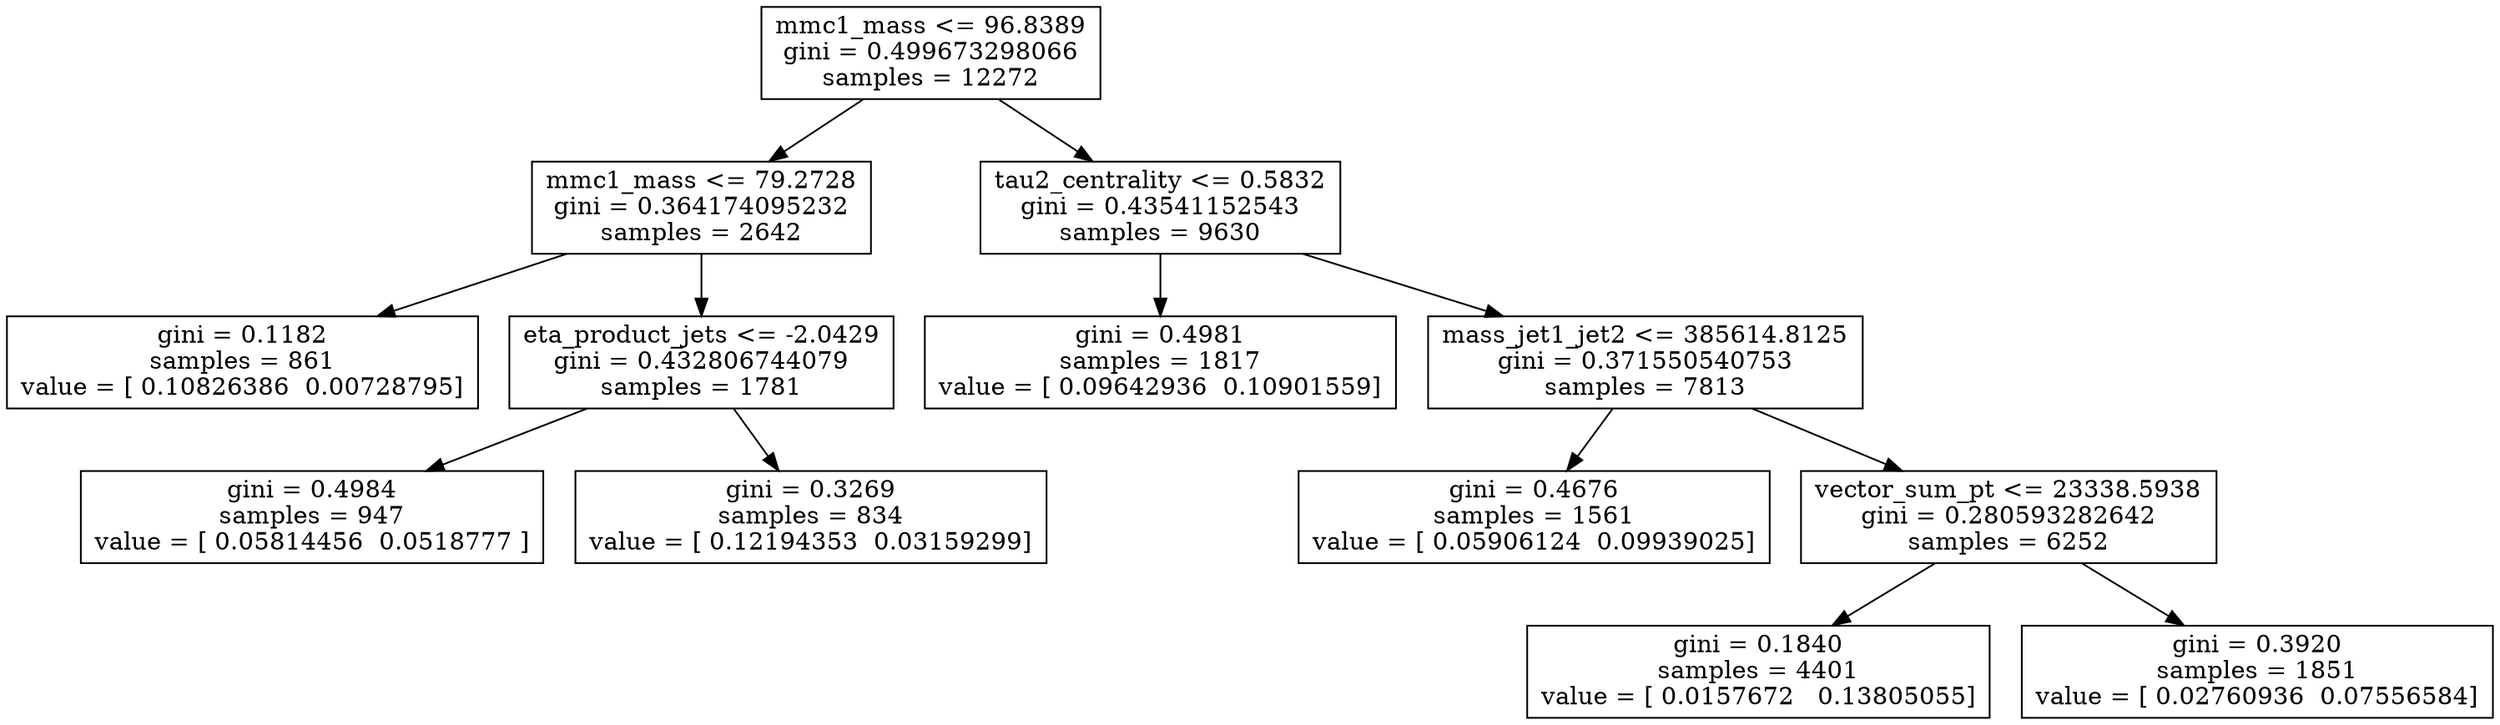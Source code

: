 digraph Tree {
0 [label="mmc1_mass <= 96.8389\ngini = 0.499673298066\nsamples = 12272", shape="box"] ;
1 [label="mmc1_mass <= 79.2728\ngini = 0.364174095232\nsamples = 2642", shape="box"] ;
0 -> 1 ;
2 [label="gini = 0.1182\nsamples = 861\nvalue = [ 0.10826386  0.00728795]", shape="box"] ;
1 -> 2 ;
3 [label="eta_product_jets <= -2.0429\ngini = 0.432806744079\nsamples = 1781", shape="box"] ;
1 -> 3 ;
4 [label="gini = 0.4984\nsamples = 947\nvalue = [ 0.05814456  0.0518777 ]", shape="box"] ;
3 -> 4 ;
5 [label="gini = 0.3269\nsamples = 834\nvalue = [ 0.12194353  0.03159299]", shape="box"] ;
3 -> 5 ;
6 [label="tau2_centrality <= 0.5832\ngini = 0.43541152543\nsamples = 9630", shape="box"] ;
0 -> 6 ;
7 [label="gini = 0.4981\nsamples = 1817\nvalue = [ 0.09642936  0.10901559]", shape="box"] ;
6 -> 7 ;
8 [label="mass_jet1_jet2 <= 385614.8125\ngini = 0.371550540753\nsamples = 7813", shape="box"] ;
6 -> 8 ;
9 [label="gini = 0.4676\nsamples = 1561\nvalue = [ 0.05906124  0.09939025]", shape="box"] ;
8 -> 9 ;
10 [label="vector_sum_pt <= 23338.5938\ngini = 0.280593282642\nsamples = 6252", shape="box"] ;
8 -> 10 ;
11 [label="gini = 0.1840\nsamples = 4401\nvalue = [ 0.0157672   0.13805055]", shape="box"] ;
10 -> 11 ;
12 [label="gini = 0.3920\nsamples = 1851\nvalue = [ 0.02760936  0.07556584]", shape="box"] ;
10 -> 12 ;
}